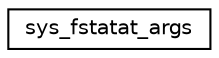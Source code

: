digraph "Graphical Class Hierarchy"
{
 // LATEX_PDF_SIZE
  edge [fontname="Helvetica",fontsize="10",labelfontname="Helvetica",labelfontsize="10"];
  node [fontname="Helvetica",fontsize="10",shape=record];
  rankdir="LR";
  Node0 [label="sys_fstatat_args",height=0.2,width=0.4,color="black", fillcolor="white", style="filled",URL="$structsys__fstatat__args.html",tooltip=" "];
}
